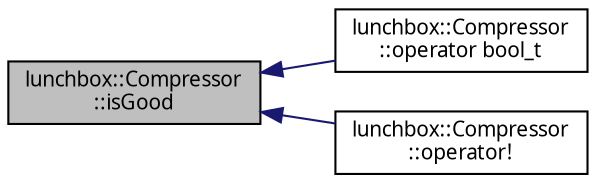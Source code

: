 digraph "lunchbox::Compressor::isGood"
{
  edge [fontname="Sans",fontsize="10",labelfontname="Sans",labelfontsize="10"];
  node [fontname="Sans",fontsize="10",shape=record];
  rankdir="LR";
  Node1 [label="lunchbox::Compressor\l::isGood",height=0.2,width=0.4,color="black", fillcolor="grey75", style="filled" fontcolor="black"];
  Node1 -> Node2 [dir="back",color="midnightblue",fontsize="10",style="solid",fontname="Sans"];
  Node2 [label="lunchbox::Compressor\l::operator bool_t",height=0.2,width=0.4,color="black", fillcolor="white", style="filled",URL="$classlunchbox_1_1_compressor.html#a02b99d47983d1c8f5d2e5bf681556247"];
  Node1 -> Node3 [dir="back",color="midnightblue",fontsize="10",style="solid",fontname="Sans"];
  Node3 [label="lunchbox::Compressor\l::operator!",height=0.2,width=0.4,color="black", fillcolor="white", style="filled",URL="$classlunchbox_1_1_compressor.html#ad98fd8e0e19fdc859f59bdf5af5b978d"];
}
